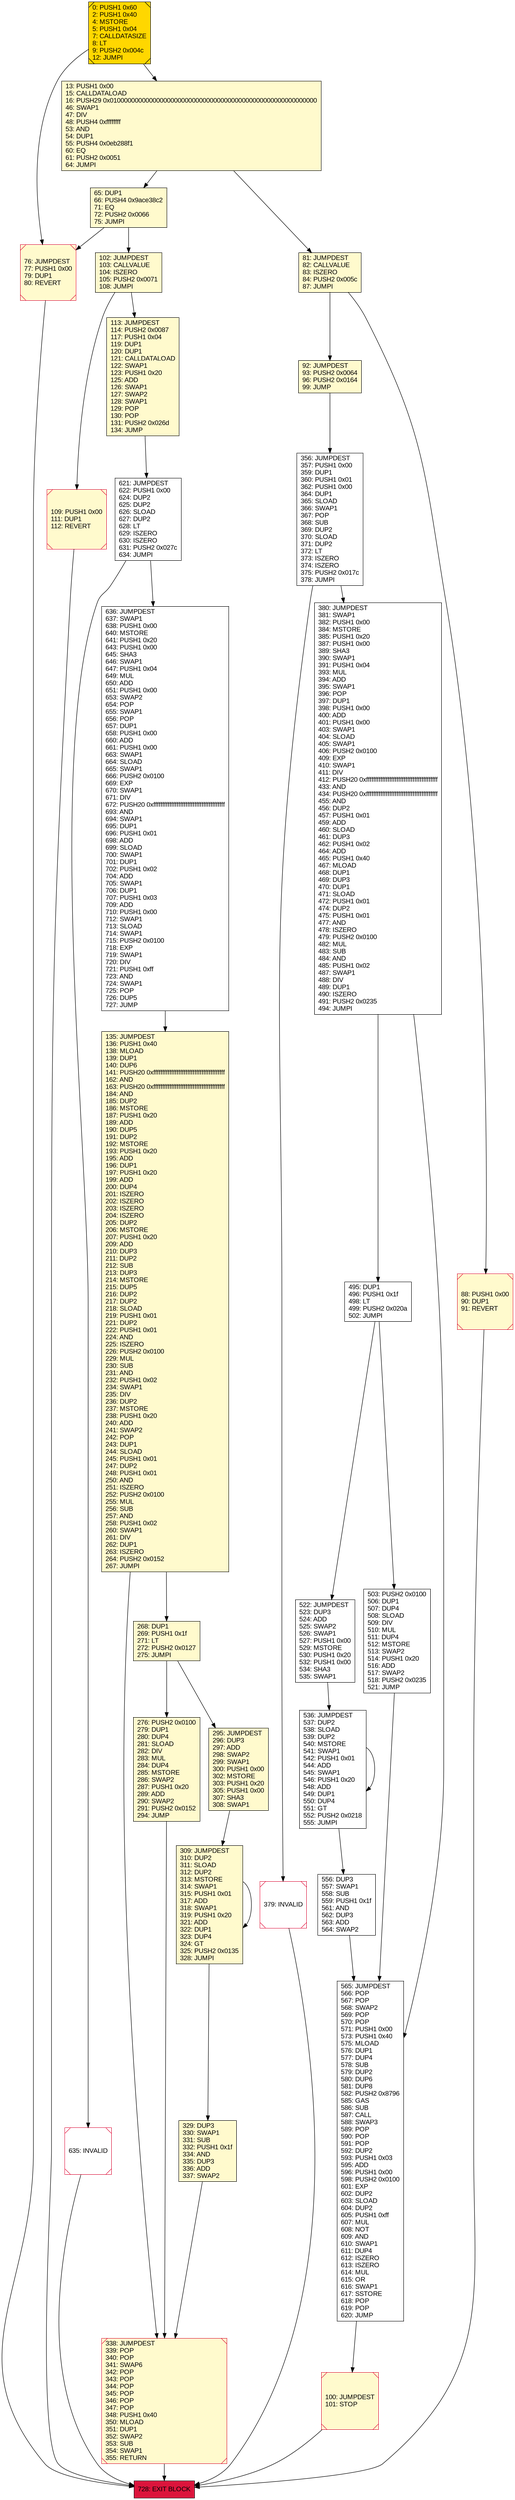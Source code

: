 digraph G {
bgcolor=transparent rankdir=UD;
node [shape=box style=filled color=black fillcolor=white fontname=arial fontcolor=black];
379 [label="379: INVALID\l" shape=Msquare color=crimson ];
635 [label="635: INVALID\l" shape=Msquare color=crimson ];
76 [label="76: JUMPDEST\l77: PUSH1 0x00\l79: DUP1\l80: REVERT\l" fillcolor=lemonchiffon shape=Msquare color=crimson ];
65 [label="65: DUP1\l66: PUSH4 0x9ace38c2\l71: EQ\l72: PUSH2 0x0066\l75: JUMPI\l" fillcolor=lemonchiffon ];
276 [label="276: PUSH2 0x0100\l279: DUP1\l280: DUP4\l281: SLOAD\l282: DIV\l283: MUL\l284: DUP4\l285: MSTORE\l286: SWAP2\l287: PUSH1 0x20\l289: ADD\l290: SWAP2\l291: PUSH2 0x0152\l294: JUMP\l" fillcolor=lemonchiffon ];
109 [label="109: PUSH1 0x00\l111: DUP1\l112: REVERT\l" fillcolor=lemonchiffon shape=Msquare color=crimson ];
135 [label="135: JUMPDEST\l136: PUSH1 0x40\l138: MLOAD\l139: DUP1\l140: DUP6\l141: PUSH20 0xffffffffffffffffffffffffffffffffffffffff\l162: AND\l163: PUSH20 0xffffffffffffffffffffffffffffffffffffffff\l184: AND\l185: DUP2\l186: MSTORE\l187: PUSH1 0x20\l189: ADD\l190: DUP5\l191: DUP2\l192: MSTORE\l193: PUSH1 0x20\l195: ADD\l196: DUP1\l197: PUSH1 0x20\l199: ADD\l200: DUP4\l201: ISZERO\l202: ISZERO\l203: ISZERO\l204: ISZERO\l205: DUP2\l206: MSTORE\l207: PUSH1 0x20\l209: ADD\l210: DUP3\l211: DUP2\l212: SUB\l213: DUP3\l214: MSTORE\l215: DUP5\l216: DUP2\l217: DUP2\l218: SLOAD\l219: PUSH1 0x01\l221: DUP2\l222: PUSH1 0x01\l224: AND\l225: ISZERO\l226: PUSH2 0x0100\l229: MUL\l230: SUB\l231: AND\l232: PUSH1 0x02\l234: SWAP1\l235: DIV\l236: DUP2\l237: MSTORE\l238: PUSH1 0x20\l240: ADD\l241: SWAP2\l242: POP\l243: DUP1\l244: SLOAD\l245: PUSH1 0x01\l247: DUP2\l248: PUSH1 0x01\l250: AND\l251: ISZERO\l252: PUSH2 0x0100\l255: MUL\l256: SUB\l257: AND\l258: PUSH1 0x02\l260: SWAP1\l261: DIV\l262: DUP1\l263: ISZERO\l264: PUSH2 0x0152\l267: JUMPI\l" fillcolor=lemonchiffon ];
522 [label="522: JUMPDEST\l523: DUP3\l524: ADD\l525: SWAP2\l526: SWAP1\l527: PUSH1 0x00\l529: MSTORE\l530: PUSH1 0x20\l532: PUSH1 0x00\l534: SHA3\l535: SWAP1\l" ];
13 [label="13: PUSH1 0x00\l15: CALLDATALOAD\l16: PUSH29 0x0100000000000000000000000000000000000000000000000000000000\l46: SWAP1\l47: DIV\l48: PUSH4 0xffffffff\l53: AND\l54: DUP1\l55: PUSH4 0x0eb288f1\l60: EQ\l61: PUSH2 0x0051\l64: JUMPI\l" fillcolor=lemonchiffon ];
556 [label="556: DUP3\l557: SWAP1\l558: SUB\l559: PUSH1 0x1f\l561: AND\l562: DUP3\l563: ADD\l564: SWAP2\l" ];
92 [label="92: JUMPDEST\l93: PUSH2 0x0064\l96: PUSH2 0x0164\l99: JUMP\l" fillcolor=lemonchiffon ];
728 [label="728: EXIT BLOCK\l" fillcolor=crimson ];
356 [label="356: JUMPDEST\l357: PUSH1 0x00\l359: DUP1\l360: PUSH1 0x01\l362: PUSH1 0x00\l364: DUP1\l365: SLOAD\l366: SWAP1\l367: POP\l368: SUB\l369: DUP2\l370: SLOAD\l371: DUP2\l372: LT\l373: ISZERO\l374: ISZERO\l375: PUSH2 0x017c\l378: JUMPI\l" ];
338 [label="338: JUMPDEST\l339: POP\l340: POP\l341: SWAP6\l342: POP\l343: POP\l344: POP\l345: POP\l346: POP\l347: POP\l348: PUSH1 0x40\l350: MLOAD\l351: DUP1\l352: SWAP2\l353: SUB\l354: SWAP1\l355: RETURN\l" fillcolor=lemonchiffon shape=Msquare color=crimson ];
495 [label="495: DUP1\l496: PUSH1 0x1f\l498: LT\l499: PUSH2 0x020a\l502: JUMPI\l" ];
0 [label="0: PUSH1 0x60\l2: PUSH1 0x40\l4: MSTORE\l5: PUSH1 0x04\l7: CALLDATASIZE\l8: LT\l9: PUSH2 0x004c\l12: JUMPI\l" fillcolor=lemonchiffon shape=Msquare fillcolor=gold ];
268 [label="268: DUP1\l269: PUSH1 0x1f\l271: LT\l272: PUSH2 0x0127\l275: JUMPI\l" fillcolor=lemonchiffon ];
536 [label="536: JUMPDEST\l537: DUP2\l538: SLOAD\l539: DUP2\l540: MSTORE\l541: SWAP1\l542: PUSH1 0x01\l544: ADD\l545: SWAP1\l546: PUSH1 0x20\l548: ADD\l549: DUP1\l550: DUP4\l551: GT\l552: PUSH2 0x0218\l555: JUMPI\l" ];
565 [label="565: JUMPDEST\l566: POP\l567: POP\l568: SWAP2\l569: POP\l570: POP\l571: PUSH1 0x00\l573: PUSH1 0x40\l575: MLOAD\l576: DUP1\l577: DUP4\l578: SUB\l579: DUP2\l580: DUP6\l581: DUP8\l582: PUSH2 0x8796\l585: GAS\l586: SUB\l587: CALL\l588: SWAP3\l589: POP\l590: POP\l591: POP\l592: DUP2\l593: PUSH1 0x03\l595: ADD\l596: PUSH1 0x00\l598: PUSH2 0x0100\l601: EXP\l602: DUP2\l603: SLOAD\l604: DUP2\l605: PUSH1 0xff\l607: MUL\l608: NOT\l609: AND\l610: SWAP1\l611: DUP4\l612: ISZERO\l613: ISZERO\l614: MUL\l615: OR\l616: SWAP1\l617: SSTORE\l618: POP\l619: POP\l620: JUMP\l" ];
621 [label="621: JUMPDEST\l622: PUSH1 0x00\l624: DUP2\l625: DUP2\l626: SLOAD\l627: DUP2\l628: LT\l629: ISZERO\l630: ISZERO\l631: PUSH2 0x027c\l634: JUMPI\l" ];
81 [label="81: JUMPDEST\l82: CALLVALUE\l83: ISZERO\l84: PUSH2 0x005c\l87: JUMPI\l" fillcolor=lemonchiffon ];
100 [label="100: JUMPDEST\l101: STOP\l" fillcolor=lemonchiffon shape=Msquare color=crimson ];
329 [label="329: DUP3\l330: SWAP1\l331: SUB\l332: PUSH1 0x1f\l334: AND\l335: DUP3\l336: ADD\l337: SWAP2\l" fillcolor=lemonchiffon ];
102 [label="102: JUMPDEST\l103: CALLVALUE\l104: ISZERO\l105: PUSH2 0x0071\l108: JUMPI\l" fillcolor=lemonchiffon ];
636 [label="636: JUMPDEST\l637: SWAP1\l638: PUSH1 0x00\l640: MSTORE\l641: PUSH1 0x20\l643: PUSH1 0x00\l645: SHA3\l646: SWAP1\l647: PUSH1 0x04\l649: MUL\l650: ADD\l651: PUSH1 0x00\l653: SWAP2\l654: POP\l655: SWAP1\l656: POP\l657: DUP1\l658: PUSH1 0x00\l660: ADD\l661: PUSH1 0x00\l663: SWAP1\l664: SLOAD\l665: SWAP1\l666: PUSH2 0x0100\l669: EXP\l670: SWAP1\l671: DIV\l672: PUSH20 0xffffffffffffffffffffffffffffffffffffffff\l693: AND\l694: SWAP1\l695: DUP1\l696: PUSH1 0x01\l698: ADD\l699: SLOAD\l700: SWAP1\l701: DUP1\l702: PUSH1 0x02\l704: ADD\l705: SWAP1\l706: DUP1\l707: PUSH1 0x03\l709: ADD\l710: PUSH1 0x00\l712: SWAP1\l713: SLOAD\l714: SWAP1\l715: PUSH2 0x0100\l718: EXP\l719: SWAP1\l720: DIV\l721: PUSH1 0xff\l723: AND\l724: SWAP1\l725: POP\l726: DUP5\l727: JUMP\l" ];
113 [label="113: JUMPDEST\l114: PUSH2 0x0087\l117: PUSH1 0x04\l119: DUP1\l120: DUP1\l121: CALLDATALOAD\l122: SWAP1\l123: PUSH1 0x20\l125: ADD\l126: SWAP1\l127: SWAP2\l128: SWAP1\l129: POP\l130: POP\l131: PUSH2 0x026d\l134: JUMP\l" fillcolor=lemonchiffon ];
88 [label="88: PUSH1 0x00\l90: DUP1\l91: REVERT\l" fillcolor=lemonchiffon shape=Msquare color=crimson ];
503 [label="503: PUSH2 0x0100\l506: DUP1\l507: DUP4\l508: SLOAD\l509: DIV\l510: MUL\l511: DUP4\l512: MSTORE\l513: SWAP2\l514: PUSH1 0x20\l516: ADD\l517: SWAP2\l518: PUSH2 0x0235\l521: JUMP\l" ];
295 [label="295: JUMPDEST\l296: DUP3\l297: ADD\l298: SWAP2\l299: SWAP1\l300: PUSH1 0x00\l302: MSTORE\l303: PUSH1 0x20\l305: PUSH1 0x00\l307: SHA3\l308: SWAP1\l" fillcolor=lemonchiffon ];
380 [label="380: JUMPDEST\l381: SWAP1\l382: PUSH1 0x00\l384: MSTORE\l385: PUSH1 0x20\l387: PUSH1 0x00\l389: SHA3\l390: SWAP1\l391: PUSH1 0x04\l393: MUL\l394: ADD\l395: SWAP1\l396: POP\l397: DUP1\l398: PUSH1 0x00\l400: ADD\l401: PUSH1 0x00\l403: SWAP1\l404: SLOAD\l405: SWAP1\l406: PUSH2 0x0100\l409: EXP\l410: SWAP1\l411: DIV\l412: PUSH20 0xffffffffffffffffffffffffffffffffffffffff\l433: AND\l434: PUSH20 0xffffffffffffffffffffffffffffffffffffffff\l455: AND\l456: DUP2\l457: PUSH1 0x01\l459: ADD\l460: SLOAD\l461: DUP3\l462: PUSH1 0x02\l464: ADD\l465: PUSH1 0x40\l467: MLOAD\l468: DUP1\l469: DUP3\l470: DUP1\l471: SLOAD\l472: PUSH1 0x01\l474: DUP2\l475: PUSH1 0x01\l477: AND\l478: ISZERO\l479: PUSH2 0x0100\l482: MUL\l483: SUB\l484: AND\l485: PUSH1 0x02\l487: SWAP1\l488: DIV\l489: DUP1\l490: ISZERO\l491: PUSH2 0x0235\l494: JUMPI\l" ];
309 [label="309: JUMPDEST\l310: DUP2\l311: SLOAD\l312: DUP2\l313: MSTORE\l314: SWAP1\l315: PUSH1 0x01\l317: ADD\l318: SWAP1\l319: PUSH1 0x20\l321: ADD\l322: DUP1\l323: DUP4\l324: GT\l325: PUSH2 0x0135\l328: JUMPI\l" fillcolor=lemonchiffon ];
309 -> 309;
536 -> 536;
65 -> 76;
295 -> 309;
102 -> 113;
81 -> 88;
92 -> 356;
309 -> 329;
76 -> 728;
329 -> 338;
109 -> 728;
268 -> 295;
503 -> 565;
380 -> 565;
113 -> 621;
565 -> 100;
13 -> 65;
356 -> 379;
621 -> 636;
379 -> 728;
635 -> 728;
380 -> 495;
495 -> 503;
13 -> 81;
88 -> 728;
268 -> 276;
356 -> 380;
81 -> 92;
135 -> 268;
100 -> 728;
276 -> 338;
621 -> 635;
0 -> 76;
135 -> 338;
495 -> 522;
0 -> 13;
522 -> 536;
65 -> 102;
636 -> 135;
338 -> 728;
536 -> 556;
556 -> 565;
102 -> 109;
}